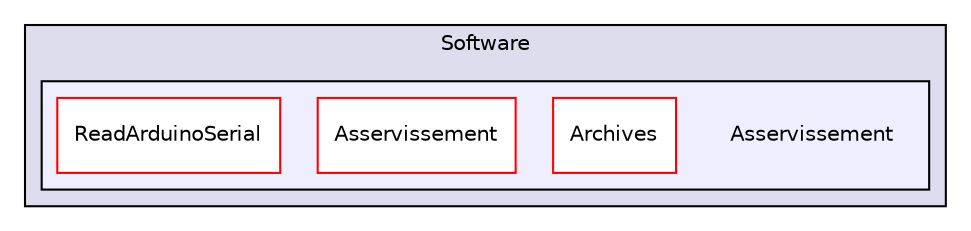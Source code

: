 digraph "Software/Asservissement" {
  compound=true
  node [ fontsize="10", fontname="Helvetica"];
  edge [ labelfontsize="10", labelfontname="Helvetica"];
  subgraph clusterdir_ffd77d2659707b83b2453bb00bb54e85 {
    graph [ bgcolor="#ddddee", pencolor="black", label="Software" fontname="Helvetica", fontsize="10", URL="dir_ffd77d2659707b83b2453bb00bb54e85.html"]
  subgraph clusterdir_6c9639399f875dbf2ecd251f38cb1726 {
    graph [ bgcolor="#eeeeff", pencolor="black", label="" URL="dir_6c9639399f875dbf2ecd251f38cb1726.html"];
    dir_6c9639399f875dbf2ecd251f38cb1726 [shape=plaintext label="Asservissement"];
    dir_ce2f751b0bed4011827d5471fa0cdc60 [shape=box label="Archives" color="red" fillcolor="white" style="filled" URL="dir_ce2f751b0bed4011827d5471fa0cdc60.html"];
    dir_015792a4dd2b8cb6ab1d637735ba0c6d [shape=box label="Asservissement" color="red" fillcolor="white" style="filled" URL="dir_015792a4dd2b8cb6ab1d637735ba0c6d.html"];
    dir_60fbfe5ff2ed64e0134f4f90cb7e4d06 [shape=box label="ReadArduinoSerial" color="red" fillcolor="white" style="filled" URL="dir_60fbfe5ff2ed64e0134f4f90cb7e4d06.html"];
  }
  }
}
